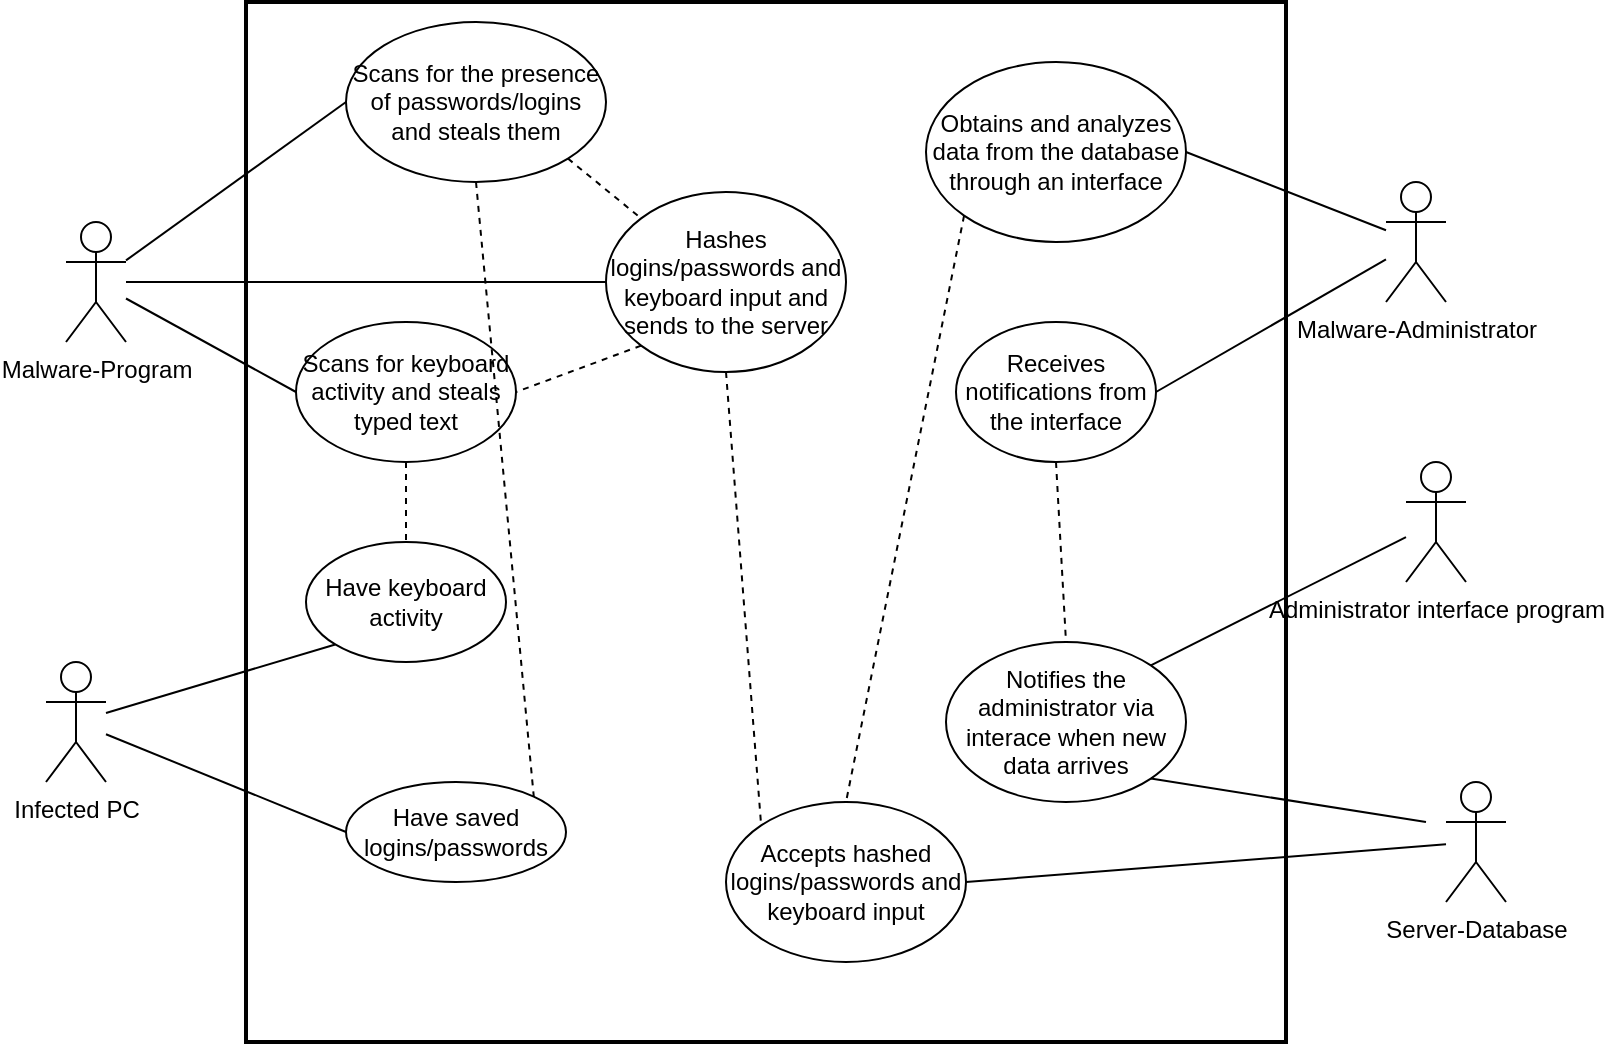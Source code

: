 <mxfile version="22.1.0" type="device">
  <diagram name="Page-1" id="b5b7bab2-c9e2-2cf4-8b2a-24fd1a2a6d21">
    <mxGraphModel dx="1009" dy="550" grid="1" gridSize="10" guides="1" tooltips="1" connect="1" arrows="1" fold="1" page="1" pageScale="1" pageWidth="3300" pageHeight="4681" background="none" math="0" shadow="0">
      <root>
        <mxCell id="0" />
        <mxCell id="1" parent="0" />
        <mxCell id="uh_h0ahgk6BjB-hdrbgP-2" value="" style="whiteSpace=wrap;html=1;aspect=fixed;fillColor=none;strokeWidth=2;" vertex="1" parent="1">
          <mxGeometry x="500" y="10" width="520" height="520" as="geometry" />
        </mxCell>
        <mxCell id="uh_h0ahgk6BjB-hdrbgP-3" value="Malware-Program" style="shape=umlActor;verticalLabelPosition=bottom;verticalAlign=top;html=1;outlineConnect=0;" vertex="1" parent="1">
          <mxGeometry x="410" y="120" width="30" height="60" as="geometry" />
        </mxCell>
        <mxCell id="uh_h0ahgk6BjB-hdrbgP-4" value="Infected PC" style="shape=umlActor;verticalLabelPosition=bottom;verticalAlign=top;html=1;outlineConnect=0;" vertex="1" parent="1">
          <mxGeometry x="400" y="340" width="30" height="60" as="geometry" />
        </mxCell>
        <mxCell id="uh_h0ahgk6BjB-hdrbgP-5" value="Malware-Administrator" style="shape=umlActor;verticalLabelPosition=bottom;verticalAlign=top;html=1;outlineConnect=0;" vertex="1" parent="1">
          <mxGeometry x="1070" y="100" width="30" height="60" as="geometry" />
        </mxCell>
        <mxCell id="uh_h0ahgk6BjB-hdrbgP-6" value="Server-Database" style="shape=umlActor;verticalLabelPosition=bottom;verticalAlign=top;html=1;outlineConnect=0;" vertex="1" parent="1">
          <mxGeometry x="1100" y="400" width="30" height="60" as="geometry" />
        </mxCell>
        <mxCell id="uh_h0ahgk6BjB-hdrbgP-10" value="Have saved logins/passwords" style="ellipse;whiteSpace=wrap;html=1;" vertex="1" parent="1">
          <mxGeometry x="550" y="400" width="110" height="50" as="geometry" />
        </mxCell>
        <mxCell id="uh_h0ahgk6BjB-hdrbgP-11" value="Have keyboard activity" style="ellipse;whiteSpace=wrap;html=1;" vertex="1" parent="1">
          <mxGeometry x="530" y="280" width="100" height="60" as="geometry" />
        </mxCell>
        <mxCell id="uh_h0ahgk6BjB-hdrbgP-16" value="" style="endArrow=none;html=1;rounded=0;entryX=0;entryY=1;entryDx=0;entryDy=0;" edge="1" parent="1" source="uh_h0ahgk6BjB-hdrbgP-4" target="uh_h0ahgk6BjB-hdrbgP-11">
          <mxGeometry width="50" height="50" relative="1" as="geometry">
            <mxPoint x="540" y="390" as="sourcePoint" />
            <mxPoint x="590" y="340" as="targetPoint" />
          </mxGeometry>
        </mxCell>
        <mxCell id="uh_h0ahgk6BjB-hdrbgP-17" value="" style="endArrow=none;html=1;rounded=0;entryX=0;entryY=0.5;entryDx=0;entryDy=0;" edge="1" parent="1" source="uh_h0ahgk6BjB-hdrbgP-4" target="uh_h0ahgk6BjB-hdrbgP-10">
          <mxGeometry width="50" height="50" relative="1" as="geometry">
            <mxPoint x="500" y="410" as="sourcePoint" />
            <mxPoint x="590" y="340" as="targetPoint" />
          </mxGeometry>
        </mxCell>
        <mxCell id="uh_h0ahgk6BjB-hdrbgP-19" value="Scans for the presence of passwords/logins and steals them" style="ellipse;whiteSpace=wrap;html=1;" vertex="1" parent="1">
          <mxGeometry x="550" y="20" width="130" height="80" as="geometry" />
        </mxCell>
        <mxCell id="uh_h0ahgk6BjB-hdrbgP-20" value="" style="endArrow=none;html=1;rounded=0;entryX=0;entryY=0.5;entryDx=0;entryDy=0;" edge="1" parent="1" source="uh_h0ahgk6BjB-hdrbgP-3" target="uh_h0ahgk6BjB-hdrbgP-19">
          <mxGeometry width="50" height="50" relative="1" as="geometry">
            <mxPoint x="850" y="290" as="sourcePoint" />
            <mxPoint x="900" y="240" as="targetPoint" />
          </mxGeometry>
        </mxCell>
        <mxCell id="uh_h0ahgk6BjB-hdrbgP-22" value="Scans for keyboard activity and steals typed text" style="ellipse;whiteSpace=wrap;html=1;" vertex="1" parent="1">
          <mxGeometry x="525" y="170" width="110" height="70" as="geometry" />
        </mxCell>
        <mxCell id="uh_h0ahgk6BjB-hdrbgP-24" value="" style="endArrow=none;html=1;rounded=0;entryX=0;entryY=0.5;entryDx=0;entryDy=0;" edge="1" parent="1" source="uh_h0ahgk6BjB-hdrbgP-3" target="uh_h0ahgk6BjB-hdrbgP-22">
          <mxGeometry width="50" height="50" relative="1" as="geometry">
            <mxPoint x="850" y="290" as="sourcePoint" />
            <mxPoint x="900" y="240" as="targetPoint" />
          </mxGeometry>
        </mxCell>
        <mxCell id="uh_h0ahgk6BjB-hdrbgP-25" value="" style="endArrow=none;dashed=1;html=1;rounded=0;exitX=0.5;exitY=1;exitDx=0;exitDy=0;entryX=1;entryY=0;entryDx=0;entryDy=0;" edge="1" parent="1" source="uh_h0ahgk6BjB-hdrbgP-19" target="uh_h0ahgk6BjB-hdrbgP-10">
          <mxGeometry width="50" height="50" relative="1" as="geometry">
            <mxPoint x="850" y="290" as="sourcePoint" />
            <mxPoint x="900" y="240" as="targetPoint" />
          </mxGeometry>
        </mxCell>
        <mxCell id="uh_h0ahgk6BjB-hdrbgP-26" value="" style="endArrow=none;dashed=1;html=1;rounded=0;exitX=0.5;exitY=1;exitDx=0;exitDy=0;entryX=0.5;entryY=0;entryDx=0;entryDy=0;" edge="1" parent="1" source="uh_h0ahgk6BjB-hdrbgP-22" target="uh_h0ahgk6BjB-hdrbgP-11">
          <mxGeometry width="50" height="50" relative="1" as="geometry">
            <mxPoint x="850" y="290" as="sourcePoint" />
            <mxPoint x="900" y="240" as="targetPoint" />
          </mxGeometry>
        </mxCell>
        <mxCell id="uh_h0ahgk6BjB-hdrbgP-28" value="Accepts hashed logins/passwords and keyboard input" style="ellipse;whiteSpace=wrap;html=1;" vertex="1" parent="1">
          <mxGeometry x="740" y="410" width="120" height="80" as="geometry" />
        </mxCell>
        <mxCell id="uh_h0ahgk6BjB-hdrbgP-29" value="Hashes logins/passwords and keyboard input and sends to the server" style="ellipse;whiteSpace=wrap;html=1;" vertex="1" parent="1">
          <mxGeometry x="680" y="105" width="120" height="90" as="geometry" />
        </mxCell>
        <mxCell id="uh_h0ahgk6BjB-hdrbgP-30" value="" style="endArrow=none;html=1;rounded=0;entryX=0;entryY=0.5;entryDx=0;entryDy=0;" edge="1" parent="1" source="uh_h0ahgk6BjB-hdrbgP-3" target="uh_h0ahgk6BjB-hdrbgP-29">
          <mxGeometry width="50" height="50" relative="1" as="geometry">
            <mxPoint x="850" y="290" as="sourcePoint" />
            <mxPoint x="900" y="240" as="targetPoint" />
          </mxGeometry>
        </mxCell>
        <mxCell id="uh_h0ahgk6BjB-hdrbgP-31" value="" style="endArrow=none;html=1;rounded=0;entryX=1;entryY=0.5;entryDx=0;entryDy=0;" edge="1" parent="1" source="uh_h0ahgk6BjB-hdrbgP-6" target="uh_h0ahgk6BjB-hdrbgP-28">
          <mxGeometry width="50" height="50" relative="1" as="geometry">
            <mxPoint x="700" y="390" as="sourcePoint" />
            <mxPoint x="750" y="340" as="targetPoint" />
          </mxGeometry>
        </mxCell>
        <mxCell id="uh_h0ahgk6BjB-hdrbgP-32" value="" style="endArrow=none;dashed=1;html=1;rounded=0;exitX=0.5;exitY=1;exitDx=0;exitDy=0;entryX=0;entryY=0;entryDx=0;entryDy=0;" edge="1" parent="1" source="uh_h0ahgk6BjB-hdrbgP-29" target="uh_h0ahgk6BjB-hdrbgP-28">
          <mxGeometry width="50" height="50" relative="1" as="geometry">
            <mxPoint x="700" y="290" as="sourcePoint" />
            <mxPoint x="750" y="240" as="targetPoint" />
          </mxGeometry>
        </mxCell>
        <mxCell id="uh_h0ahgk6BjB-hdrbgP-33" value="Notifies the administrator via interace when new data arrives" style="ellipse;whiteSpace=wrap;html=1;" vertex="1" parent="1">
          <mxGeometry x="850" y="330" width="120" height="80" as="geometry" />
        </mxCell>
        <mxCell id="uh_h0ahgk6BjB-hdrbgP-34" value="Administrator interface program" style="shape=umlActor;verticalLabelPosition=bottom;verticalAlign=top;html=1;outlineConnect=0;" vertex="1" parent="1">
          <mxGeometry x="1080" y="240" width="30" height="60" as="geometry" />
        </mxCell>
        <mxCell id="uh_h0ahgk6BjB-hdrbgP-36" value="" style="endArrow=none;html=1;rounded=0;entryX=1;entryY=1;entryDx=0;entryDy=0;" edge="1" parent="1" target="uh_h0ahgk6BjB-hdrbgP-33">
          <mxGeometry width="50" height="50" relative="1" as="geometry">
            <mxPoint x="1090" y="420" as="sourcePoint" />
            <mxPoint x="750" y="240" as="targetPoint" />
          </mxGeometry>
        </mxCell>
        <mxCell id="uh_h0ahgk6BjB-hdrbgP-38" value="" style="endArrow=none;html=1;rounded=0;entryX=1;entryY=0;entryDx=0;entryDy=0;" edge="1" parent="1" source="uh_h0ahgk6BjB-hdrbgP-34" target="uh_h0ahgk6BjB-hdrbgP-33">
          <mxGeometry width="50" height="50" relative="1" as="geometry">
            <mxPoint x="700" y="290" as="sourcePoint" />
            <mxPoint x="970" y="255" as="targetPoint" />
          </mxGeometry>
        </mxCell>
        <mxCell id="uh_h0ahgk6BjB-hdrbgP-41" value="Obtains and analyzes data from the database through an interface" style="ellipse;whiteSpace=wrap;html=1;" vertex="1" parent="1">
          <mxGeometry x="840" y="40" width="130" height="90" as="geometry" />
        </mxCell>
        <mxCell id="uh_h0ahgk6BjB-hdrbgP-42" value="" style="endArrow=none;html=1;rounded=0;entryX=1;entryY=0.5;entryDx=0;entryDy=0;" edge="1" parent="1" source="uh_h0ahgk6BjB-hdrbgP-5" target="uh_h0ahgk6BjB-hdrbgP-41">
          <mxGeometry width="50" height="50" relative="1" as="geometry">
            <mxPoint x="700" y="290" as="sourcePoint" />
            <mxPoint x="750" y="240" as="targetPoint" />
          </mxGeometry>
        </mxCell>
        <mxCell id="uh_h0ahgk6BjB-hdrbgP-43" value="" style="endArrow=none;dashed=1;html=1;rounded=0;exitX=0;exitY=1;exitDx=0;exitDy=0;entryX=1;entryY=0.5;entryDx=0;entryDy=0;" edge="1" parent="1" source="uh_h0ahgk6BjB-hdrbgP-29" target="uh_h0ahgk6BjB-hdrbgP-22">
          <mxGeometry width="50" height="50" relative="1" as="geometry">
            <mxPoint x="700" y="290" as="sourcePoint" />
            <mxPoint x="750" y="240" as="targetPoint" />
          </mxGeometry>
        </mxCell>
        <mxCell id="uh_h0ahgk6BjB-hdrbgP-44" value="" style="endArrow=none;dashed=1;html=1;rounded=0;exitX=1;exitY=1;exitDx=0;exitDy=0;entryX=0;entryY=0;entryDx=0;entryDy=0;" edge="1" parent="1" source="uh_h0ahgk6BjB-hdrbgP-19" target="uh_h0ahgk6BjB-hdrbgP-29">
          <mxGeometry width="50" height="50" relative="1" as="geometry">
            <mxPoint x="700" y="290" as="sourcePoint" />
            <mxPoint x="750" y="240" as="targetPoint" />
          </mxGeometry>
        </mxCell>
        <mxCell id="uh_h0ahgk6BjB-hdrbgP-45" value="Receives notifications from the interface" style="ellipse;whiteSpace=wrap;html=1;" vertex="1" parent="1">
          <mxGeometry x="855" y="170" width="100" height="70" as="geometry" />
        </mxCell>
        <mxCell id="uh_h0ahgk6BjB-hdrbgP-46" value="" style="endArrow=none;html=1;rounded=0;entryX=1;entryY=0.5;entryDx=0;entryDy=0;" edge="1" parent="1" source="uh_h0ahgk6BjB-hdrbgP-5" target="uh_h0ahgk6BjB-hdrbgP-45">
          <mxGeometry width="50" height="50" relative="1" as="geometry">
            <mxPoint x="700" y="290" as="sourcePoint" />
            <mxPoint x="750" y="240" as="targetPoint" />
          </mxGeometry>
        </mxCell>
        <mxCell id="uh_h0ahgk6BjB-hdrbgP-47" value="" style="endArrow=none;dashed=1;html=1;rounded=0;exitX=0.5;exitY=1;exitDx=0;exitDy=0;entryX=0.5;entryY=0;entryDx=0;entryDy=0;" edge="1" parent="1" source="uh_h0ahgk6BjB-hdrbgP-45" target="uh_h0ahgk6BjB-hdrbgP-33">
          <mxGeometry width="50" height="50" relative="1" as="geometry">
            <mxPoint x="700" y="290" as="sourcePoint" />
            <mxPoint x="750" y="240" as="targetPoint" />
          </mxGeometry>
        </mxCell>
        <mxCell id="uh_h0ahgk6BjB-hdrbgP-48" value="" style="endArrow=none;dashed=1;html=1;rounded=0;exitX=0;exitY=1;exitDx=0;exitDy=0;entryX=0.5;entryY=0;entryDx=0;entryDy=0;" edge="1" parent="1" source="uh_h0ahgk6BjB-hdrbgP-41" target="uh_h0ahgk6BjB-hdrbgP-28">
          <mxGeometry width="50" height="50" relative="1" as="geometry">
            <mxPoint x="700" y="290" as="sourcePoint" />
            <mxPoint x="750" y="240" as="targetPoint" />
          </mxGeometry>
        </mxCell>
      </root>
    </mxGraphModel>
  </diagram>
</mxfile>

